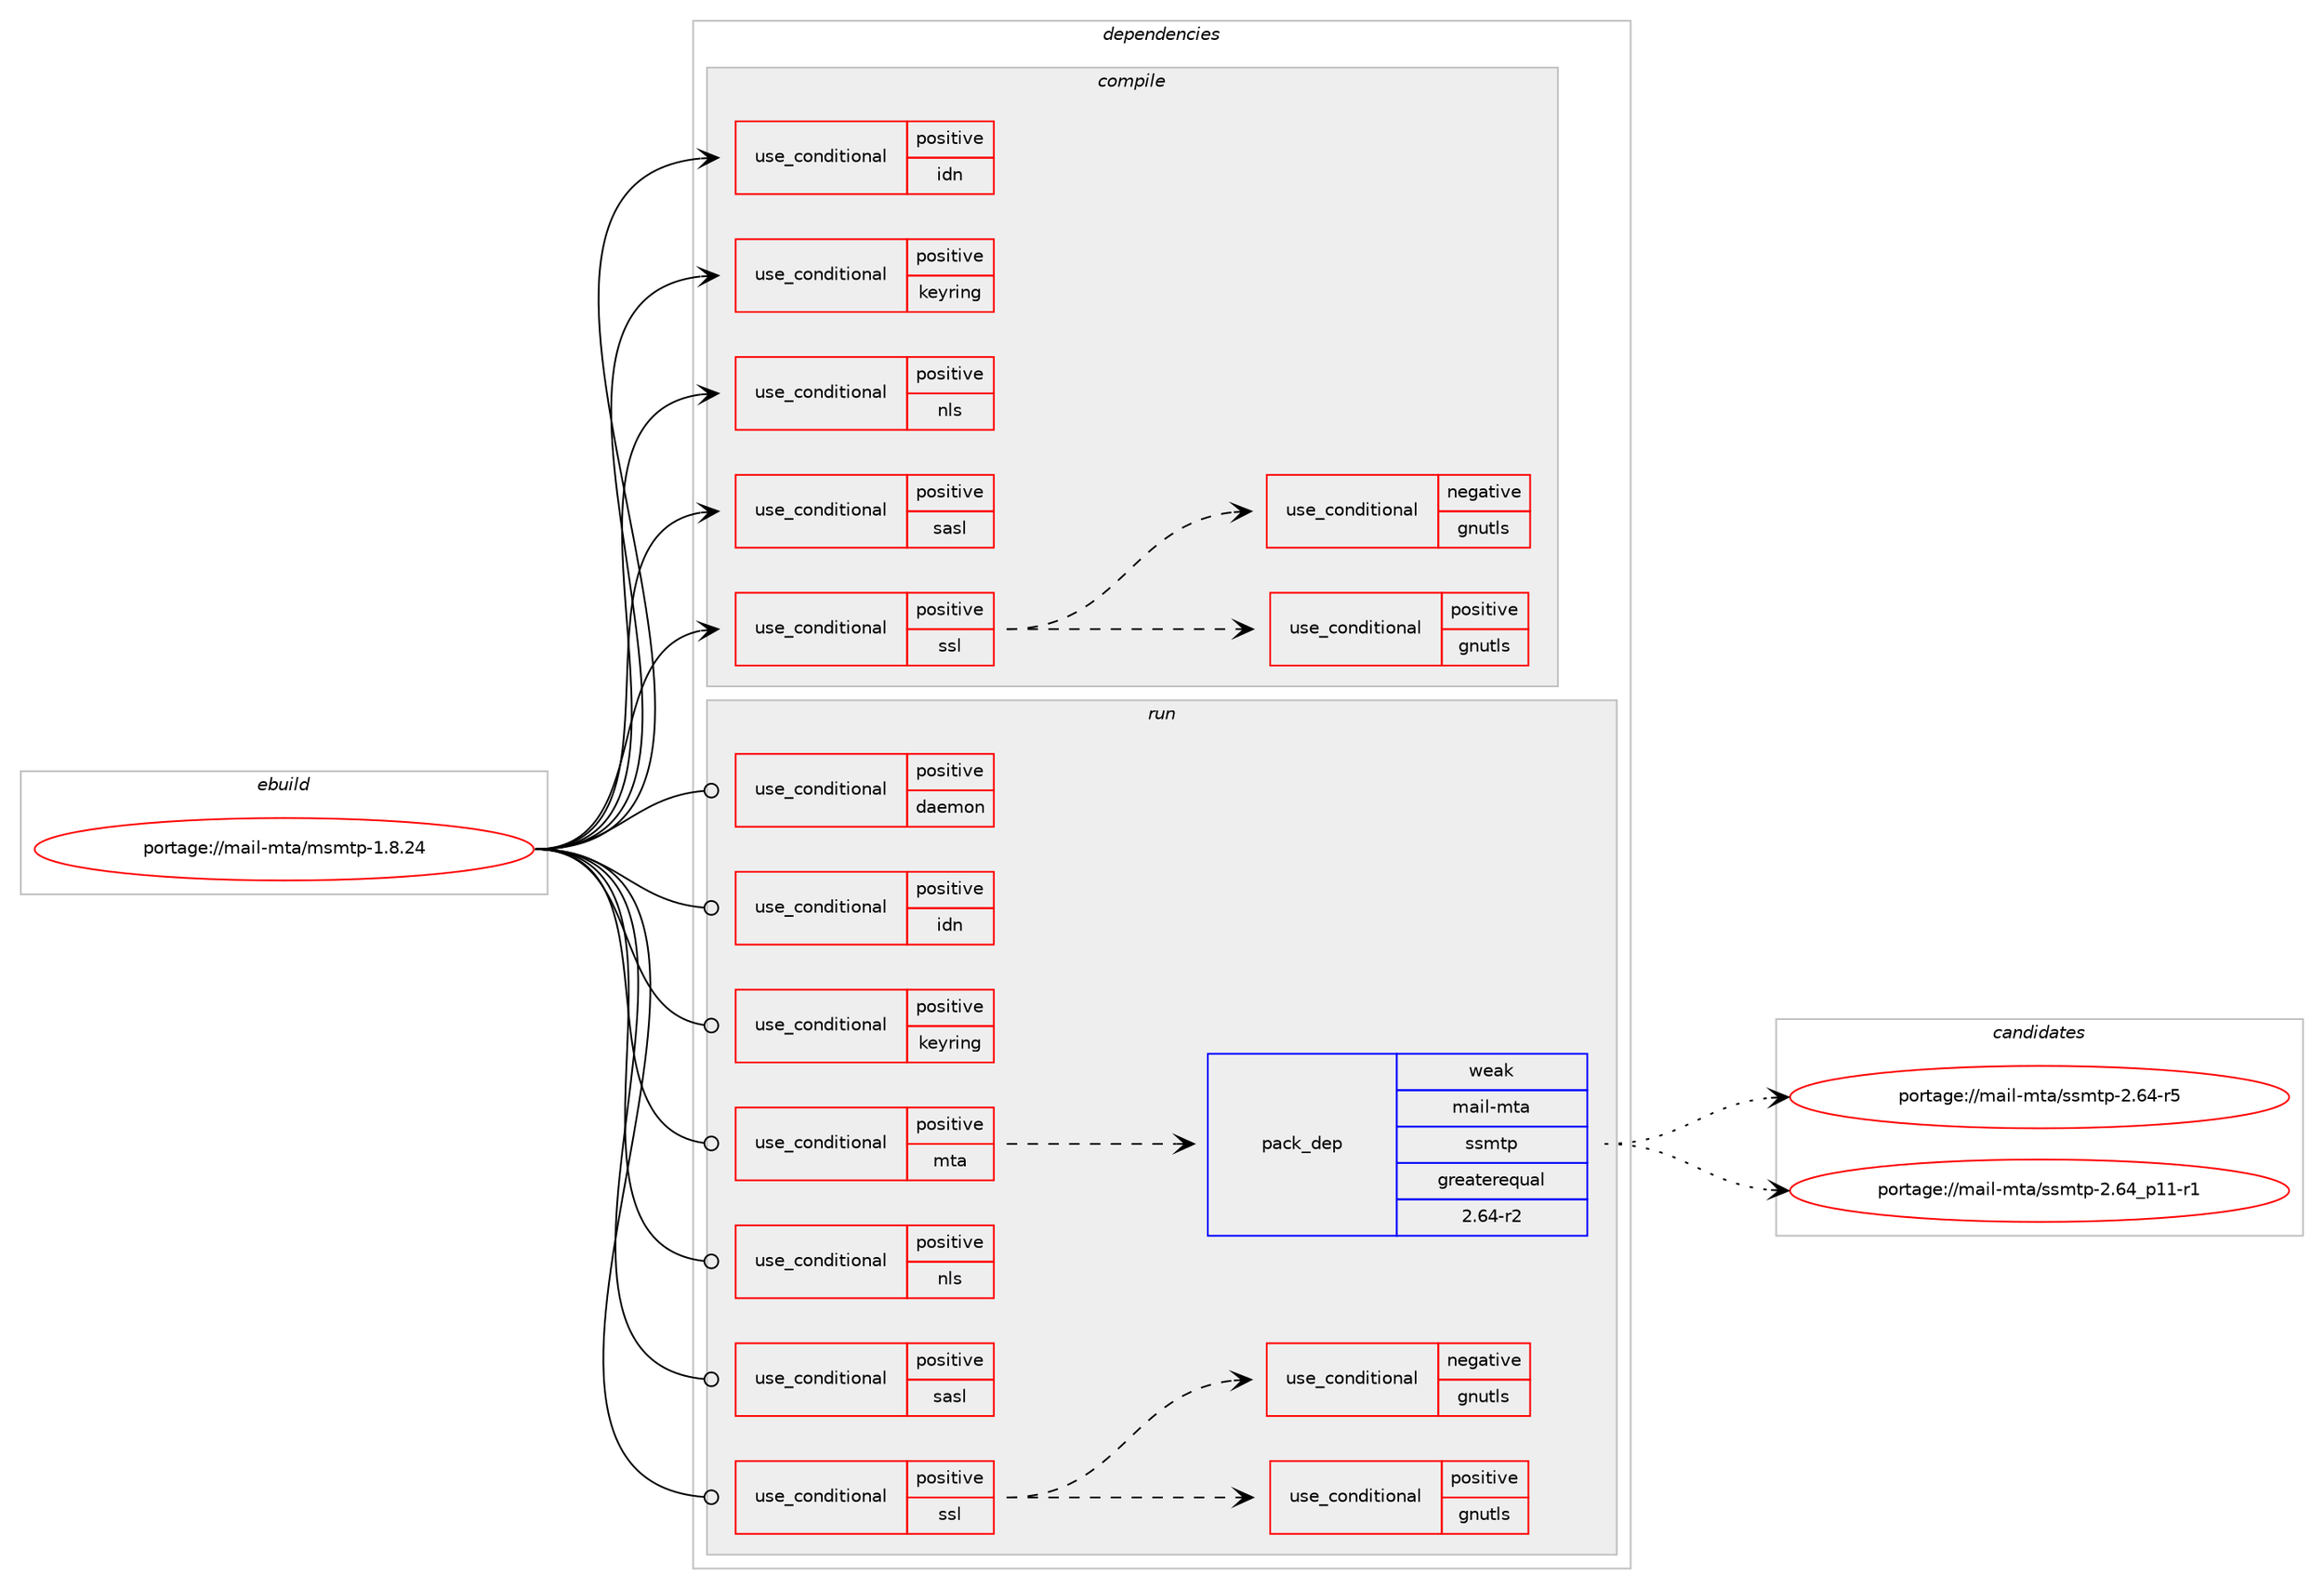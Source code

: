 digraph prolog {

# *************
# Graph options
# *************

newrank=true;
concentrate=true;
compound=true;
graph [rankdir=LR,fontname=Helvetica,fontsize=10,ranksep=1.5];#, ranksep=2.5, nodesep=0.2];
edge  [arrowhead=vee];
node  [fontname=Helvetica,fontsize=10];

# **********
# The ebuild
# **********

subgraph cluster_leftcol {
color=gray;
rank=same;
label=<<i>ebuild</i>>;
id [label="portage://mail-mta/msmtp-1.8.24", color=red, width=4, href="../mail-mta/msmtp-1.8.24.svg"];
}

# ****************
# The dependencies
# ****************

subgraph cluster_midcol {
color=gray;
label=<<i>dependencies</i>>;
subgraph cluster_compile {
fillcolor="#eeeeee";
style=filled;
label=<<i>compile</i>>;
subgraph cond69010 {
dependency147051 [label=<<TABLE BORDER="0" CELLBORDER="1" CELLSPACING="0" CELLPADDING="4"><TR><TD ROWSPAN="3" CELLPADDING="10">use_conditional</TD></TR><TR><TD>positive</TD></TR><TR><TD>idn</TD></TR></TABLE>>, shape=none, color=red];
# *** BEGIN UNKNOWN DEPENDENCY TYPE (TODO) ***
# dependency147051 -> package_dependency(portage://mail-mta/msmtp-1.8.24,install,no,net-dns,libidn2,none,[,,],any_same_slot,[])
# *** END UNKNOWN DEPENDENCY TYPE (TODO) ***

}
id:e -> dependency147051:w [weight=20,style="solid",arrowhead="vee"];
subgraph cond69011 {
dependency147052 [label=<<TABLE BORDER="0" CELLBORDER="1" CELLSPACING="0" CELLPADDING="4"><TR><TD ROWSPAN="3" CELLPADDING="10">use_conditional</TD></TR><TR><TD>positive</TD></TR><TR><TD>keyring</TD></TR></TABLE>>, shape=none, color=red];
# *** BEGIN UNKNOWN DEPENDENCY TYPE (TODO) ***
# dependency147052 -> package_dependency(portage://mail-mta/msmtp-1.8.24,install,no,app-crypt,libsecret,none,[,,],[],[])
# *** END UNKNOWN DEPENDENCY TYPE (TODO) ***

}
id:e -> dependency147052:w [weight=20,style="solid",arrowhead="vee"];
subgraph cond69012 {
dependency147053 [label=<<TABLE BORDER="0" CELLBORDER="1" CELLSPACING="0" CELLPADDING="4"><TR><TD ROWSPAN="3" CELLPADDING="10">use_conditional</TD></TR><TR><TD>positive</TD></TR><TR><TD>nls</TD></TR></TABLE>>, shape=none, color=red];
# *** BEGIN UNKNOWN DEPENDENCY TYPE (TODO) ***
# dependency147053 -> package_dependency(portage://mail-mta/msmtp-1.8.24,install,no,virtual,libintl,none,[,,],[],[])
# *** END UNKNOWN DEPENDENCY TYPE (TODO) ***

}
id:e -> dependency147053:w [weight=20,style="solid",arrowhead="vee"];
subgraph cond69013 {
dependency147054 [label=<<TABLE BORDER="0" CELLBORDER="1" CELLSPACING="0" CELLPADDING="4"><TR><TD ROWSPAN="3" CELLPADDING="10">use_conditional</TD></TR><TR><TD>positive</TD></TR><TR><TD>sasl</TD></TR></TABLE>>, shape=none, color=red];
# *** BEGIN UNKNOWN DEPENDENCY TYPE (TODO) ***
# dependency147054 -> package_dependency(portage://mail-mta/msmtp-1.8.24,install,no,net-misc,gsasl,none,[,,],[],[use(enable(client),none)])
# *** END UNKNOWN DEPENDENCY TYPE (TODO) ***

}
id:e -> dependency147054:w [weight=20,style="solid",arrowhead="vee"];
subgraph cond69014 {
dependency147055 [label=<<TABLE BORDER="0" CELLBORDER="1" CELLSPACING="0" CELLPADDING="4"><TR><TD ROWSPAN="3" CELLPADDING="10">use_conditional</TD></TR><TR><TD>positive</TD></TR><TR><TD>ssl</TD></TR></TABLE>>, shape=none, color=red];
subgraph cond69015 {
dependency147056 [label=<<TABLE BORDER="0" CELLBORDER="1" CELLSPACING="0" CELLPADDING="4"><TR><TD ROWSPAN="3" CELLPADDING="10">use_conditional</TD></TR><TR><TD>positive</TD></TR><TR><TD>gnutls</TD></TR></TABLE>>, shape=none, color=red];
# *** BEGIN UNKNOWN DEPENDENCY TYPE (TODO) ***
# dependency147056 -> package_dependency(portage://mail-mta/msmtp-1.8.24,install,no,net-libs,gnutls,none,[,,],[],[use(optenable(idn),none)])
# *** END UNKNOWN DEPENDENCY TYPE (TODO) ***

}
dependency147055:e -> dependency147056:w [weight=20,style="dashed",arrowhead="vee"];
subgraph cond69016 {
dependency147057 [label=<<TABLE BORDER="0" CELLBORDER="1" CELLSPACING="0" CELLPADDING="4"><TR><TD ROWSPAN="3" CELLPADDING="10">use_conditional</TD></TR><TR><TD>negative</TD></TR><TR><TD>gnutls</TD></TR></TABLE>>, shape=none, color=red];
# *** BEGIN UNKNOWN DEPENDENCY TYPE (TODO) ***
# dependency147057 -> package_dependency(portage://mail-mta/msmtp-1.8.24,install,no,dev-libs,libretls,none,[,,],any_same_slot,[])
# *** END UNKNOWN DEPENDENCY TYPE (TODO) ***

}
dependency147055:e -> dependency147057:w [weight=20,style="dashed",arrowhead="vee"];
}
id:e -> dependency147055:w [weight=20,style="solid",arrowhead="vee"];
}
subgraph cluster_compileandrun {
fillcolor="#eeeeee";
style=filled;
label=<<i>compile and run</i>>;
}
subgraph cluster_run {
fillcolor="#eeeeee";
style=filled;
label=<<i>run</i>>;
subgraph cond69017 {
dependency147058 [label=<<TABLE BORDER="0" CELLBORDER="1" CELLSPACING="0" CELLPADDING="4"><TR><TD ROWSPAN="3" CELLPADDING="10">use_conditional</TD></TR><TR><TD>positive</TD></TR><TR><TD>daemon</TD></TR></TABLE>>, shape=none, color=red];
# *** BEGIN UNKNOWN DEPENDENCY TYPE (TODO) ***
# dependency147058 -> package_dependency(portage://mail-mta/msmtp-1.8.24,run,no,acct-group,msmtpd,none,[,,],[],[])
# *** END UNKNOWN DEPENDENCY TYPE (TODO) ***

# *** BEGIN UNKNOWN DEPENDENCY TYPE (TODO) ***
# dependency147058 -> package_dependency(portage://mail-mta/msmtp-1.8.24,run,no,acct-user,msmtpd,none,[,,],[],[])
# *** END UNKNOWN DEPENDENCY TYPE (TODO) ***

}
id:e -> dependency147058:w [weight=20,style="solid",arrowhead="odot"];
subgraph cond69018 {
dependency147059 [label=<<TABLE BORDER="0" CELLBORDER="1" CELLSPACING="0" CELLPADDING="4"><TR><TD ROWSPAN="3" CELLPADDING="10">use_conditional</TD></TR><TR><TD>positive</TD></TR><TR><TD>idn</TD></TR></TABLE>>, shape=none, color=red];
# *** BEGIN UNKNOWN DEPENDENCY TYPE (TODO) ***
# dependency147059 -> package_dependency(portage://mail-mta/msmtp-1.8.24,run,no,net-dns,libidn2,none,[,,],any_same_slot,[])
# *** END UNKNOWN DEPENDENCY TYPE (TODO) ***

}
id:e -> dependency147059:w [weight=20,style="solid",arrowhead="odot"];
subgraph cond69019 {
dependency147060 [label=<<TABLE BORDER="0" CELLBORDER="1" CELLSPACING="0" CELLPADDING="4"><TR><TD ROWSPAN="3" CELLPADDING="10">use_conditional</TD></TR><TR><TD>positive</TD></TR><TR><TD>keyring</TD></TR></TABLE>>, shape=none, color=red];
# *** BEGIN UNKNOWN DEPENDENCY TYPE (TODO) ***
# dependency147060 -> package_dependency(portage://mail-mta/msmtp-1.8.24,run,no,app-crypt,libsecret,none,[,,],[],[])
# *** END UNKNOWN DEPENDENCY TYPE (TODO) ***

}
id:e -> dependency147060:w [weight=20,style="solid",arrowhead="odot"];
subgraph cond69020 {
dependency147061 [label=<<TABLE BORDER="0" CELLBORDER="1" CELLSPACING="0" CELLPADDING="4"><TR><TD ROWSPAN="3" CELLPADDING="10">use_conditional</TD></TR><TR><TD>positive</TD></TR><TR><TD>mta</TD></TR></TABLE>>, shape=none, color=red];
# *** BEGIN UNKNOWN DEPENDENCY TYPE (TODO) ***
# dependency147061 -> package_dependency(portage://mail-mta/msmtp-1.8.24,run,weak,mail-mta,courier,none,[,,],[],[])
# *** END UNKNOWN DEPENDENCY TYPE (TODO) ***

# *** BEGIN UNKNOWN DEPENDENCY TYPE (TODO) ***
# dependency147061 -> package_dependency(portage://mail-mta/msmtp-1.8.24,run,weak,mail-mta,esmtp,none,[,,],[],[])
# *** END UNKNOWN DEPENDENCY TYPE (TODO) ***

# *** BEGIN UNKNOWN DEPENDENCY TYPE (TODO) ***
# dependency147061 -> package_dependency(portage://mail-mta/msmtp-1.8.24,run,weak,mail-mta,exim,none,[,,],[],[])
# *** END UNKNOWN DEPENDENCY TYPE (TODO) ***

# *** BEGIN UNKNOWN DEPENDENCY TYPE (TODO) ***
# dependency147061 -> package_dependency(portage://mail-mta/msmtp-1.8.24,run,weak,mail-mta,netqmail,none,[,,],[],[])
# *** END UNKNOWN DEPENDENCY TYPE (TODO) ***

# *** BEGIN UNKNOWN DEPENDENCY TYPE (TODO) ***
# dependency147061 -> package_dependency(portage://mail-mta/msmtp-1.8.24,run,weak,mail-mta,nullmailer,none,[,,],[],[])
# *** END UNKNOWN DEPENDENCY TYPE (TODO) ***

# *** BEGIN UNKNOWN DEPENDENCY TYPE (TODO) ***
# dependency147061 -> package_dependency(portage://mail-mta/msmtp-1.8.24,run,weak,mail-mta,postfix,none,[,,],[],[])
# *** END UNKNOWN DEPENDENCY TYPE (TODO) ***

# *** BEGIN UNKNOWN DEPENDENCY TYPE (TODO) ***
# dependency147061 -> package_dependency(portage://mail-mta/msmtp-1.8.24,run,weak,mail-mta,sendmail,none,[,,],[],[])
# *** END UNKNOWN DEPENDENCY TYPE (TODO) ***

# *** BEGIN UNKNOWN DEPENDENCY TYPE (TODO) ***
# dependency147061 -> package_dependency(portage://mail-mta/msmtp-1.8.24,run,weak,mail-mta,opensmtpd,none,[,,],[],[])
# *** END UNKNOWN DEPENDENCY TYPE (TODO) ***

subgraph pack75785 {
dependency147062 [label=<<TABLE BORDER="0" CELLBORDER="1" CELLSPACING="0" CELLPADDING="4" WIDTH="220"><TR><TD ROWSPAN="6" CELLPADDING="30">pack_dep</TD></TR><TR><TD WIDTH="110">weak</TD></TR><TR><TD>mail-mta</TD></TR><TR><TD>ssmtp</TD></TR><TR><TD>greaterequal</TD></TR><TR><TD>2.64-r2</TD></TR></TABLE>>, shape=none, color=blue];
}
dependency147061:e -> dependency147062:w [weight=20,style="dashed",arrowhead="vee"];
}
id:e -> dependency147061:w [weight=20,style="solid",arrowhead="odot"];
subgraph cond69021 {
dependency147063 [label=<<TABLE BORDER="0" CELLBORDER="1" CELLSPACING="0" CELLPADDING="4"><TR><TD ROWSPAN="3" CELLPADDING="10">use_conditional</TD></TR><TR><TD>positive</TD></TR><TR><TD>nls</TD></TR></TABLE>>, shape=none, color=red];
# *** BEGIN UNKNOWN DEPENDENCY TYPE (TODO) ***
# dependency147063 -> package_dependency(portage://mail-mta/msmtp-1.8.24,run,no,virtual,libintl,none,[,,],[],[])
# *** END UNKNOWN DEPENDENCY TYPE (TODO) ***

}
id:e -> dependency147063:w [weight=20,style="solid",arrowhead="odot"];
subgraph cond69022 {
dependency147064 [label=<<TABLE BORDER="0" CELLBORDER="1" CELLSPACING="0" CELLPADDING="4"><TR><TD ROWSPAN="3" CELLPADDING="10">use_conditional</TD></TR><TR><TD>positive</TD></TR><TR><TD>sasl</TD></TR></TABLE>>, shape=none, color=red];
# *** BEGIN UNKNOWN DEPENDENCY TYPE (TODO) ***
# dependency147064 -> package_dependency(portage://mail-mta/msmtp-1.8.24,run,no,net-misc,gsasl,none,[,,],[],[use(enable(client),none)])
# *** END UNKNOWN DEPENDENCY TYPE (TODO) ***

}
id:e -> dependency147064:w [weight=20,style="solid",arrowhead="odot"];
subgraph cond69023 {
dependency147065 [label=<<TABLE BORDER="0" CELLBORDER="1" CELLSPACING="0" CELLPADDING="4"><TR><TD ROWSPAN="3" CELLPADDING="10">use_conditional</TD></TR><TR><TD>positive</TD></TR><TR><TD>ssl</TD></TR></TABLE>>, shape=none, color=red];
subgraph cond69024 {
dependency147066 [label=<<TABLE BORDER="0" CELLBORDER="1" CELLSPACING="0" CELLPADDING="4"><TR><TD ROWSPAN="3" CELLPADDING="10">use_conditional</TD></TR><TR><TD>positive</TD></TR><TR><TD>gnutls</TD></TR></TABLE>>, shape=none, color=red];
# *** BEGIN UNKNOWN DEPENDENCY TYPE (TODO) ***
# dependency147066 -> package_dependency(portage://mail-mta/msmtp-1.8.24,run,no,net-libs,gnutls,none,[,,],[],[use(optenable(idn),none)])
# *** END UNKNOWN DEPENDENCY TYPE (TODO) ***

}
dependency147065:e -> dependency147066:w [weight=20,style="dashed",arrowhead="vee"];
subgraph cond69025 {
dependency147067 [label=<<TABLE BORDER="0" CELLBORDER="1" CELLSPACING="0" CELLPADDING="4"><TR><TD ROWSPAN="3" CELLPADDING="10">use_conditional</TD></TR><TR><TD>negative</TD></TR><TR><TD>gnutls</TD></TR></TABLE>>, shape=none, color=red];
# *** BEGIN UNKNOWN DEPENDENCY TYPE (TODO) ***
# dependency147067 -> package_dependency(portage://mail-mta/msmtp-1.8.24,run,no,dev-libs,libretls,none,[,,],any_same_slot,[])
# *** END UNKNOWN DEPENDENCY TYPE (TODO) ***

}
dependency147065:e -> dependency147067:w [weight=20,style="dashed",arrowhead="vee"];
}
id:e -> dependency147065:w [weight=20,style="solid",arrowhead="odot"];
# *** BEGIN UNKNOWN DEPENDENCY TYPE (TODO) ***
# id -> package_dependency(portage://mail-mta/msmtp-1.8.24,run,no,net-mail,mailbase,none,[,,],[],[])
# *** END UNKNOWN DEPENDENCY TYPE (TODO) ***

}
}

# **************
# The candidates
# **************

subgraph cluster_choices {
rank=same;
color=gray;
label=<<i>candidates</i>>;

subgraph choice75785 {
color=black;
nodesep=1;
choice1099710510845109116974711511510911611245504654524511453 [label="portage://mail-mta/ssmtp-2.64-r5", color=red, width=4,href="../mail-mta/ssmtp-2.64-r5.svg"];
choice1099710510845109116974711511510911611245504654529511249494511449 [label="portage://mail-mta/ssmtp-2.64_p11-r1", color=red, width=4,href="../mail-mta/ssmtp-2.64_p11-r1.svg"];
dependency147062:e -> choice1099710510845109116974711511510911611245504654524511453:w [style=dotted,weight="100"];
dependency147062:e -> choice1099710510845109116974711511510911611245504654529511249494511449:w [style=dotted,weight="100"];
}
}

}
